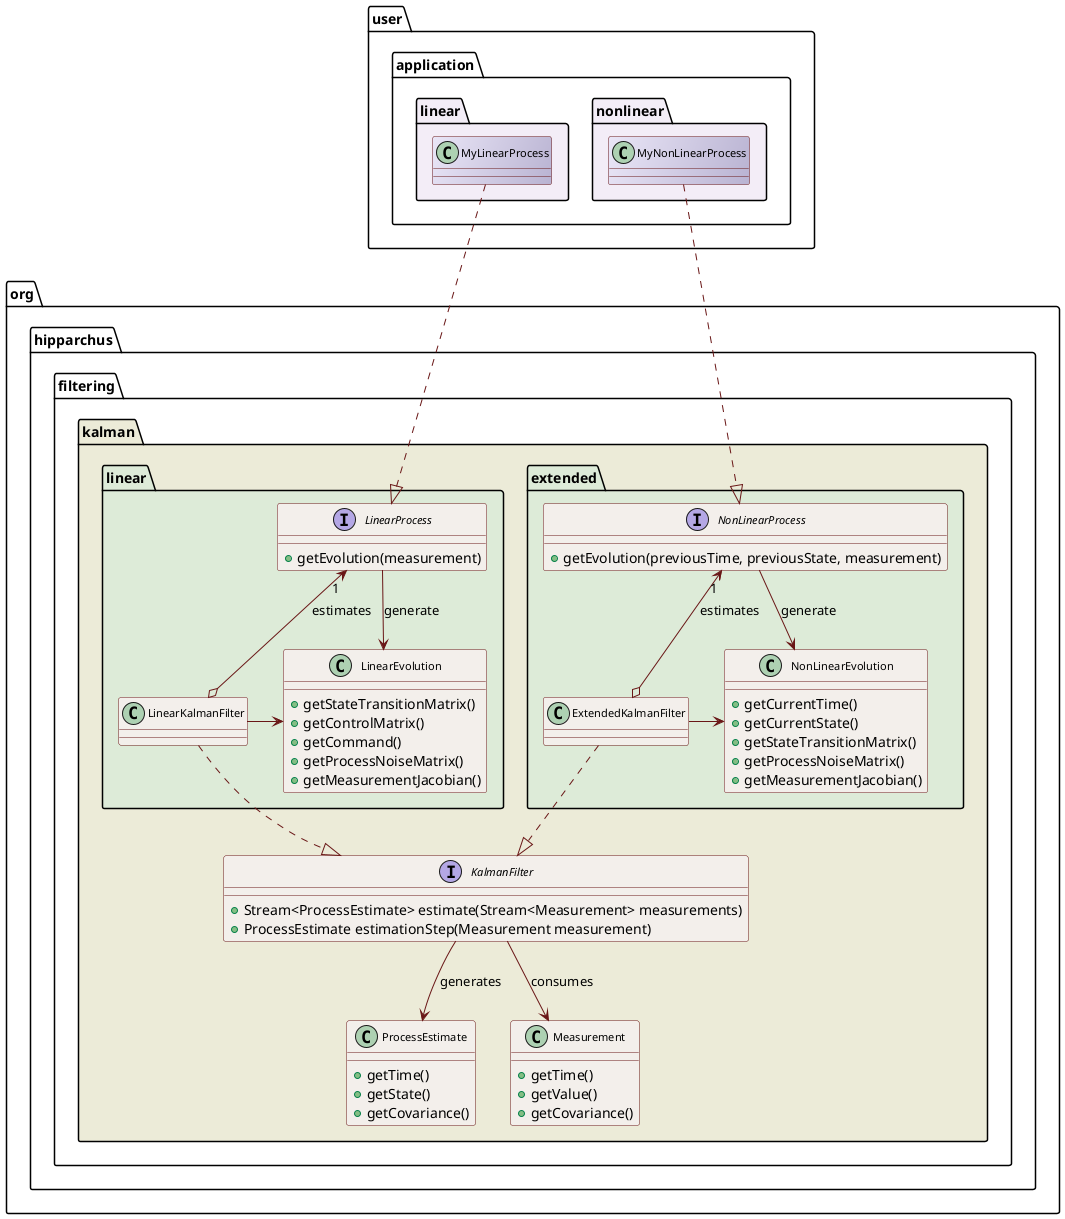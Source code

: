 ' Licensed to the Hipparchus project under one or more
' contributor license agreements.  See the NOTICE file distributed with
' this work for additional information regarding copyright ownership.
' The ASF licenses this file to You under the Apache License, Version 2.0
' (the "License"); you may not use this file except in compliance with
' the License.  You may obtain a copy of the License at
'
'      http://www.apache.org/licenses/LICENSE-2.0
'
' Unless required by applicable law or agreed to in writing, software
' distributed under the License is distributed on an "AS IS" BASIS,
' WITHOUT WARRANTIES OR CONDITIONS OF ANY KIND, either express or implied.
' See the License for the specific language governing permissions and
' limitations under the License.

@startuml

  skinparam svek                  true
  skinparam ClassBackgroundColor  #F3EFEB
  skinparam ClassArrowColor       #691616
  skinparam ClassBorderColor      #691616
  skinparam NoteBackgroundColor   #F3EFEB
  skinparam NoteBorderColor       #691616
  skinparam NoteFontColor         #691616
  skinparam ClassFontSize         11

  package org.hipparchus.filtering.kalman #ECEBD8 {

      class ProcessEstimate {
        +getTime()
        +getState()
        +getCovariance()
      }

      class Measurement {
        +getTime()
        +getValue()
        +getCovariance()
      }

      interface KalmanFilter {
        +Stream<ProcessEstimate> estimate(Stream<Measurement> measurements)
        +ProcessEstimate estimationStep(Measurement measurement)
      }

      KalmanFilter --> Measurement     : consumes
      KalmanFilter --> ProcessEstimate : generates

      package linear #DDEBD8 {
          class LinearEvolution {
            +getStateTransitionMatrix()
            +getControlMatrix()
            +getCommand()
            +getProcessNoiseMatrix()
            +getMeasurementJacobian()
          }

          interface LinearProcess {
            +getEvolution(measurement)
          }

          class LinearKalmanFilter

          LinearProcess    "1" <--o LinearKalmanFilter : estimates
          LinearProcess --> LinearEvolution : generate
          LinearKalmanFilter ..|> KalmanFilter
          LinearEvolution <-left- LinearKalmanFilter

      }

      package extended #DDEBD8 {

          class NonLinearEvolution {
            +getCurrentTime()
            +getCurrentState()
            +getStateTransitionMatrix()
            +getProcessNoiseMatrix()
            +getMeasurementJacobian()
          }

          interface NonLinearProcess {
            +getEvolution(previousTime, previousState, measurement)
          }

          class ExtendedKalmanFilter

          NonLinearProcess "1" <--o ExtendedKalmanFilter : estimates
          NonLinearProcess --> NonLinearEvolution : generate
          ExtendedKalmanFilter ..|> KalmanFilter
          ExtendedKalmanFilter -right-> NonLinearEvolution

      }


  }

  package user.application.linear #F3EDF7 {
    class MyLinearProcess #EAE6F7/B9B3D2
    MyLinearProcess ..|> LinearProcess
  }

  package user.application.nonlinear #F3EDF7 {
    class MyNonLinearProcess #EAE6F7/B9B3D2
    MyNonLinearProcess ..|> NonLinearProcess
  }

@enduml
